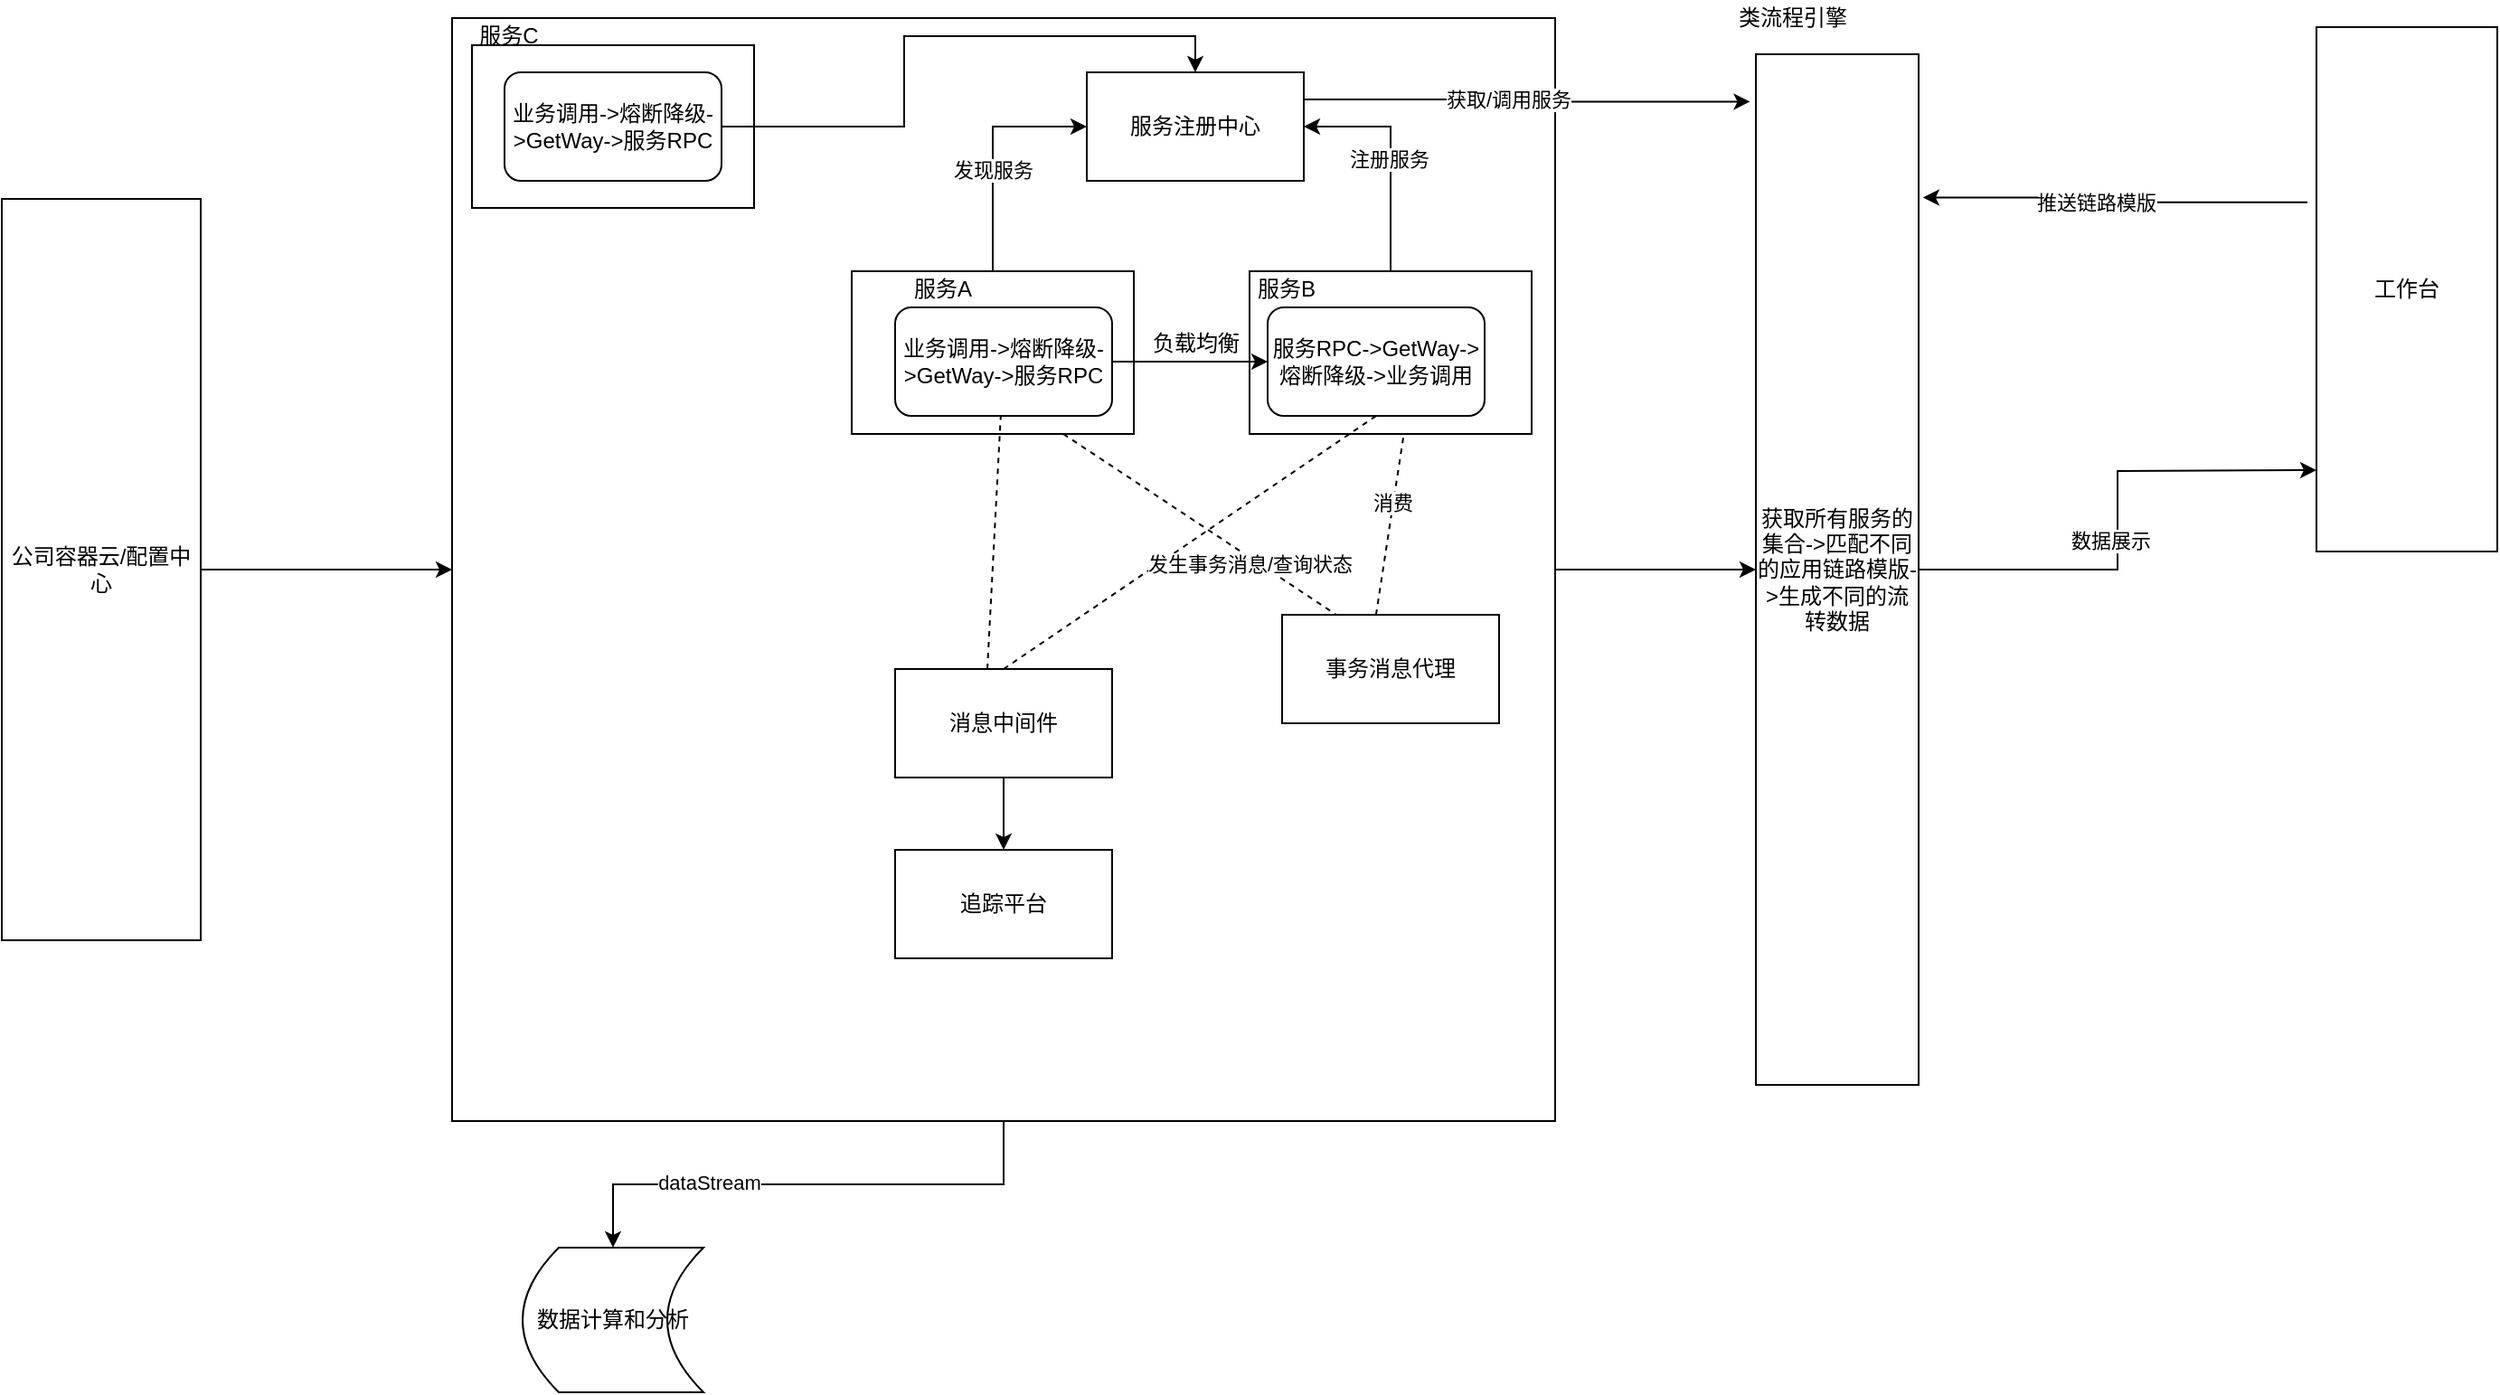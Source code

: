 <mxfile version="17.2.1" type="github">
  <diagram id="00MtoVXjWd5d-frnvjrM" name="Page-1">
    <mxGraphModel dx="2253" dy="794" grid="1" gridSize="10" guides="1" tooltips="1" connect="1" arrows="1" fold="1" page="1" pageScale="1" pageWidth="827" pageHeight="1169" math="0" shadow="0">
      <root>
        <mxCell id="0" />
        <mxCell id="1" parent="0" />
        <mxCell id="vpJ0kvzyL-LAIBEurBCN-63" style="edgeStyle=orthogonalEdgeStyle;rounded=0;orthogonalLoop=1;jettySize=auto;html=1;" edge="1" parent="1" source="vpJ0kvzyL-LAIBEurBCN-57" target="vpJ0kvzyL-LAIBEurBCN-61">
          <mxGeometry relative="1" as="geometry" />
        </mxCell>
        <mxCell id="vpJ0kvzyL-LAIBEurBCN-64" value="dataStream" style="edgeLabel;html=1;align=center;verticalAlign=middle;resizable=0;points=[];" vertex="1" connectable="0" parent="vpJ0kvzyL-LAIBEurBCN-63">
          <mxGeometry x="0.384" y="-1" relative="1" as="geometry">
            <mxPoint as="offset" />
          </mxGeometry>
        </mxCell>
        <mxCell id="vpJ0kvzyL-LAIBEurBCN-70" value="" style="edgeStyle=orthogonalEdgeStyle;rounded=0;orthogonalLoop=1;jettySize=auto;html=1;" edge="1" parent="1" source="vpJ0kvzyL-LAIBEurBCN-57" target="vpJ0kvzyL-LAIBEurBCN-37">
          <mxGeometry relative="1" as="geometry" />
        </mxCell>
        <mxCell id="vpJ0kvzyL-LAIBEurBCN-57" value="" style="whiteSpace=wrap;html=1;aspect=fixed;" vertex="1" parent="1">
          <mxGeometry x="49" y="10" width="610" height="610" as="geometry" />
        </mxCell>
        <mxCell id="vpJ0kvzyL-LAIBEurBCN-18" style="edgeStyle=orthogonalEdgeStyle;rounded=0;orthogonalLoop=1;jettySize=auto;html=1;entryX=1;entryY=0.5;entryDx=0;entryDy=0;" edge="1" parent="1" source="vpJ0kvzyL-LAIBEurBCN-10" target="vpJ0kvzyL-LAIBEurBCN-15">
          <mxGeometry relative="1" as="geometry" />
        </mxCell>
        <mxCell id="vpJ0kvzyL-LAIBEurBCN-19" value="注册服务" style="edgeLabel;html=1;align=center;verticalAlign=middle;resizable=0;points=[];" vertex="1" connectable="0" parent="vpJ0kvzyL-LAIBEurBCN-18">
          <mxGeometry x="-0.031" y="1" relative="1" as="geometry">
            <mxPoint as="offset" />
          </mxGeometry>
        </mxCell>
        <mxCell id="vpJ0kvzyL-LAIBEurBCN-10" value="" style="rounded=0;whiteSpace=wrap;html=1;" vertex="1" parent="1">
          <mxGeometry x="490" y="150" width="156" height="90" as="geometry" />
        </mxCell>
        <mxCell id="vpJ0kvzyL-LAIBEurBCN-16" style="edgeStyle=orthogonalEdgeStyle;rounded=0;orthogonalLoop=1;jettySize=auto;html=1;entryX=0;entryY=0.5;entryDx=0;entryDy=0;" edge="1" parent="1" source="vpJ0kvzyL-LAIBEurBCN-9" target="vpJ0kvzyL-LAIBEurBCN-15">
          <mxGeometry relative="1" as="geometry" />
        </mxCell>
        <mxCell id="vpJ0kvzyL-LAIBEurBCN-17" value="发现服务" style="edgeLabel;html=1;align=center;verticalAlign=middle;resizable=0;points=[];" vertex="1" connectable="0" parent="vpJ0kvzyL-LAIBEurBCN-16">
          <mxGeometry x="-0.151" relative="1" as="geometry">
            <mxPoint as="offset" />
          </mxGeometry>
        </mxCell>
        <mxCell id="vpJ0kvzyL-LAIBEurBCN-9" value="" style="rounded=0;whiteSpace=wrap;html=1;" vertex="1" parent="1">
          <mxGeometry x="270" y="150" width="156" height="90" as="geometry" />
        </mxCell>
        <mxCell id="vpJ0kvzyL-LAIBEurBCN-13" style="edgeStyle=orthogonalEdgeStyle;rounded=0;orthogonalLoop=1;jettySize=auto;html=1;exitX=1;exitY=0.5;exitDx=0;exitDy=0;entryX=0;entryY=0.5;entryDx=0;entryDy=0;" edge="1" parent="1" source="vpJ0kvzyL-LAIBEurBCN-3" target="vpJ0kvzyL-LAIBEurBCN-6">
          <mxGeometry relative="1" as="geometry" />
        </mxCell>
        <mxCell id="vpJ0kvzyL-LAIBEurBCN-3" value="业务调用-&amp;gt;熔断降级-&amp;gt;GetWay-&amp;gt;服务RPC" style="rounded=1;whiteSpace=wrap;html=1;" vertex="1" parent="1">
          <mxGeometry x="294" y="170" width="120" height="60" as="geometry" />
        </mxCell>
        <mxCell id="vpJ0kvzyL-LAIBEurBCN-6" value="服务RPC-&amp;gt;GetWay-&amp;gt;熔断降级-&amp;gt;业务调用" style="rounded=1;whiteSpace=wrap;html=1;" vertex="1" parent="1">
          <mxGeometry x="500" y="170" width="120" height="60" as="geometry" />
        </mxCell>
        <mxCell id="vpJ0kvzyL-LAIBEurBCN-7" value="服务A" style="text;html=1;align=center;verticalAlign=middle;resizable=0;points=[];autosize=1;strokeColor=none;fillColor=none;" vertex="1" parent="1">
          <mxGeometry x="295" y="150" width="50" height="20" as="geometry" />
        </mxCell>
        <mxCell id="vpJ0kvzyL-LAIBEurBCN-8" value="服务B" style="text;html=1;align=center;verticalAlign=middle;resizable=0;points=[];autosize=1;strokeColor=none;fillColor=none;" vertex="1" parent="1">
          <mxGeometry x="485" y="150" width="50" height="20" as="geometry" />
        </mxCell>
        <mxCell id="vpJ0kvzyL-LAIBEurBCN-14" value="负载均衡" style="text;html=1;align=center;verticalAlign=middle;resizable=0;points=[];autosize=1;strokeColor=none;fillColor=none;" vertex="1" parent="1">
          <mxGeometry x="430" y="180" width="60" height="20" as="geometry" />
        </mxCell>
        <mxCell id="vpJ0kvzyL-LAIBEurBCN-42" style="edgeStyle=orthogonalEdgeStyle;rounded=0;orthogonalLoop=1;jettySize=auto;html=1;exitX=1;exitY=0.25;exitDx=0;exitDy=0;entryX=-0.036;entryY=0.046;entryDx=0;entryDy=0;entryPerimeter=0;" edge="1" parent="1" source="vpJ0kvzyL-LAIBEurBCN-15" target="vpJ0kvzyL-LAIBEurBCN-37">
          <mxGeometry relative="1" as="geometry" />
        </mxCell>
        <mxCell id="vpJ0kvzyL-LAIBEurBCN-43" value="获取/调用服务" style="edgeLabel;html=1;align=center;verticalAlign=middle;resizable=0;points=[];" vertex="1" connectable="0" parent="vpJ0kvzyL-LAIBEurBCN-42">
          <mxGeometry x="-0.093" relative="1" as="geometry">
            <mxPoint as="offset" />
          </mxGeometry>
        </mxCell>
        <mxCell id="vpJ0kvzyL-LAIBEurBCN-15" value="服务注册中心" style="rounded=0;whiteSpace=wrap;html=1;" vertex="1" parent="1">
          <mxGeometry x="400" y="40" width="120" height="60" as="geometry" />
        </mxCell>
        <mxCell id="vpJ0kvzyL-LAIBEurBCN-22" style="edgeStyle=orthogonalEdgeStyle;rounded=0;orthogonalLoop=1;jettySize=auto;html=1;" edge="1" parent="1" source="vpJ0kvzyL-LAIBEurBCN-21" target="vpJ0kvzyL-LAIBEurBCN-23">
          <mxGeometry relative="1" as="geometry">
            <mxPoint x="425" y="430" as="targetPoint" />
          </mxGeometry>
        </mxCell>
        <mxCell id="vpJ0kvzyL-LAIBEurBCN-21" value="消息中间件" style="rounded=0;whiteSpace=wrap;html=1;" vertex="1" parent="1">
          <mxGeometry x="294" y="370" width="120" height="60" as="geometry" />
        </mxCell>
        <mxCell id="vpJ0kvzyL-LAIBEurBCN-23" value="追踪平台" style="rounded=0;whiteSpace=wrap;html=1;" vertex="1" parent="1">
          <mxGeometry x="294" y="470" width="120" height="60" as="geometry" />
        </mxCell>
        <mxCell id="vpJ0kvzyL-LAIBEurBCN-26" value="事务消息代理" style="rounded=0;whiteSpace=wrap;html=1;" vertex="1" parent="1">
          <mxGeometry x="508" y="340" width="120" height="60" as="geometry" />
        </mxCell>
        <mxCell id="vpJ0kvzyL-LAIBEurBCN-29" value="" style="endArrow=none;dashed=1;html=1;rounded=0;exitX=0.425;exitY=0;exitDx=0;exitDy=0;exitPerimeter=0;" edge="1" parent="1" source="vpJ0kvzyL-LAIBEurBCN-21" target="vpJ0kvzyL-LAIBEurBCN-3">
          <mxGeometry width="50" height="50" relative="1" as="geometry">
            <mxPoint x="480" y="320" as="sourcePoint" />
            <mxPoint x="530" y="270" as="targetPoint" />
          </mxGeometry>
        </mxCell>
        <mxCell id="vpJ0kvzyL-LAIBEurBCN-31" value="" style="endArrow=none;dashed=1;html=1;rounded=0;entryX=0.5;entryY=1;entryDx=0;entryDy=0;exitX=0.5;exitY=0;exitDx=0;exitDy=0;" edge="1" parent="1" source="vpJ0kvzyL-LAIBEurBCN-21" target="vpJ0kvzyL-LAIBEurBCN-6">
          <mxGeometry width="50" height="50" relative="1" as="geometry">
            <mxPoint x="480" y="320" as="sourcePoint" />
            <mxPoint x="530" y="270" as="targetPoint" />
          </mxGeometry>
        </mxCell>
        <mxCell id="vpJ0kvzyL-LAIBEurBCN-33" value="" style="endArrow=none;dashed=1;html=1;rounded=0;exitX=0.75;exitY=1;exitDx=0;exitDy=0;entryX=0.25;entryY=0;entryDx=0;entryDy=0;" edge="1" parent="1" source="vpJ0kvzyL-LAIBEurBCN-9" target="vpJ0kvzyL-LAIBEurBCN-26">
          <mxGeometry width="50" height="50" relative="1" as="geometry">
            <mxPoint x="480" y="320" as="sourcePoint" />
            <mxPoint x="530" y="270" as="targetPoint" />
          </mxGeometry>
        </mxCell>
        <mxCell id="vpJ0kvzyL-LAIBEurBCN-35" value="发生事务消息/查询状态" style="edgeLabel;html=1;align=center;verticalAlign=middle;resizable=0;points=[];" vertex="1" connectable="0" parent="vpJ0kvzyL-LAIBEurBCN-33">
          <mxGeometry x="0.387" y="-3" relative="1" as="geometry">
            <mxPoint as="offset" />
          </mxGeometry>
        </mxCell>
        <mxCell id="vpJ0kvzyL-LAIBEurBCN-34" value="" style="endArrow=none;dashed=1;html=1;rounded=0;entryX=0.545;entryY=1.022;entryDx=0;entryDy=0;entryPerimeter=0;exitX=0.433;exitY=0;exitDx=0;exitDy=0;exitPerimeter=0;" edge="1" parent="1" source="vpJ0kvzyL-LAIBEurBCN-26" target="vpJ0kvzyL-LAIBEurBCN-10">
          <mxGeometry width="50" height="50" relative="1" as="geometry">
            <mxPoint x="560" y="330" as="sourcePoint" />
            <mxPoint x="530" y="270" as="targetPoint" />
          </mxGeometry>
        </mxCell>
        <mxCell id="vpJ0kvzyL-LAIBEurBCN-36" value="消费" style="edgeLabel;html=1;align=center;verticalAlign=middle;resizable=0;points=[];" vertex="1" connectable="0" parent="vpJ0kvzyL-LAIBEurBCN-34">
          <mxGeometry x="0.264" relative="1" as="geometry">
            <mxPoint x="-1" as="offset" />
          </mxGeometry>
        </mxCell>
        <mxCell id="vpJ0kvzyL-LAIBEurBCN-53" style="edgeStyle=orthogonalEdgeStyle;rounded=0;orthogonalLoop=1;jettySize=auto;html=1;entryX=0;entryY=0.78;entryDx=0;entryDy=0;entryPerimeter=0;" edge="1" parent="1" source="vpJ0kvzyL-LAIBEurBCN-37">
          <mxGeometry relative="1" as="geometry">
            <mxPoint x="1080" y="260" as="targetPoint" />
          </mxGeometry>
        </mxCell>
        <mxCell id="vpJ0kvzyL-LAIBEurBCN-54" value="数据展示" style="edgeLabel;html=1;align=center;verticalAlign=middle;resizable=0;points=[];" vertex="1" connectable="0" parent="vpJ0kvzyL-LAIBEurBCN-53">
          <mxGeometry x="-0.08" y="4" relative="1" as="geometry">
            <mxPoint as="offset" />
          </mxGeometry>
        </mxCell>
        <mxCell id="vpJ0kvzyL-LAIBEurBCN-37" value="获取所有服务的集合-&amp;gt;匹配不同的应用链路模版-&amp;gt;生成不同的流转数据" style="rounded=0;whiteSpace=wrap;html=1;" vertex="1" parent="1">
          <mxGeometry x="770" y="30" width="90" height="570" as="geometry" />
        </mxCell>
        <mxCell id="vpJ0kvzyL-LAIBEurBCN-38" value="" style="rounded=0;whiteSpace=wrap;html=1;" vertex="1" parent="1">
          <mxGeometry x="60" y="25" width="156" height="90" as="geometry" />
        </mxCell>
        <mxCell id="vpJ0kvzyL-LAIBEurBCN-40" style="edgeStyle=orthogonalEdgeStyle;rounded=0;orthogonalLoop=1;jettySize=auto;html=1;entryX=0.5;entryY=0;entryDx=0;entryDy=0;" edge="1" parent="1" source="vpJ0kvzyL-LAIBEurBCN-39" target="vpJ0kvzyL-LAIBEurBCN-15">
          <mxGeometry relative="1" as="geometry" />
        </mxCell>
        <mxCell id="vpJ0kvzyL-LAIBEurBCN-39" value="业务调用-&amp;gt;熔断降级-&amp;gt;GetWay-&amp;gt;服务RPC" style="rounded=1;whiteSpace=wrap;html=1;" vertex="1" parent="1">
          <mxGeometry x="78" y="40" width="120" height="60" as="geometry" />
        </mxCell>
        <mxCell id="vpJ0kvzyL-LAIBEurBCN-41" value="服务C" style="text;html=1;align=center;verticalAlign=middle;resizable=0;points=[];autosize=1;strokeColor=none;fillColor=none;" vertex="1" parent="1">
          <mxGeometry x="55" y="10" width="50" height="20" as="geometry" />
        </mxCell>
        <mxCell id="vpJ0kvzyL-LAIBEurBCN-45" value="类流程引擎" style="text;html=1;align=center;verticalAlign=middle;resizable=0;points=[];autosize=1;strokeColor=none;fillColor=none;" vertex="1" parent="1">
          <mxGeometry x="750" width="80" height="20" as="geometry" />
        </mxCell>
        <mxCell id="vpJ0kvzyL-LAIBEurBCN-51" style="edgeStyle=orthogonalEdgeStyle;rounded=0;orthogonalLoop=1;jettySize=auto;html=1;entryX=1.027;entryY=0.139;entryDx=0;entryDy=0;entryPerimeter=0;exitX=-0.05;exitY=0.334;exitDx=0;exitDy=0;exitPerimeter=0;" edge="1" parent="1" source="vpJ0kvzyL-LAIBEurBCN-46" target="vpJ0kvzyL-LAIBEurBCN-37">
          <mxGeometry relative="1" as="geometry">
            <mxPoint x="1162" y="90" as="targetPoint" />
          </mxGeometry>
        </mxCell>
        <mxCell id="vpJ0kvzyL-LAIBEurBCN-52" value="推送链路模版" style="edgeLabel;html=1;align=center;verticalAlign=middle;resizable=0;points=[];" vertex="1" connectable="0" parent="vpJ0kvzyL-LAIBEurBCN-51">
          <mxGeometry x="0.123" y="3" relative="1" as="geometry">
            <mxPoint x="1" as="offset" />
          </mxGeometry>
        </mxCell>
        <mxCell id="vpJ0kvzyL-LAIBEurBCN-46" value="工作台" style="rounded=0;whiteSpace=wrap;html=1;" vertex="1" parent="1">
          <mxGeometry x="1080" y="15" width="100" height="290" as="geometry" />
        </mxCell>
        <mxCell id="vpJ0kvzyL-LAIBEurBCN-56" style="edgeStyle=orthogonalEdgeStyle;rounded=0;orthogonalLoop=1;jettySize=auto;html=1;" edge="1" parent="1" source="vpJ0kvzyL-LAIBEurBCN-55" target="vpJ0kvzyL-LAIBEurBCN-57">
          <mxGeometry relative="1" as="geometry">
            <mxPoint x="20" y="230" as="targetPoint" />
          </mxGeometry>
        </mxCell>
        <mxCell id="vpJ0kvzyL-LAIBEurBCN-55" value="公司容器云/配置中心" style="rounded=0;whiteSpace=wrap;html=1;" vertex="1" parent="1">
          <mxGeometry x="-200" y="110" width="110" height="410" as="geometry" />
        </mxCell>
        <mxCell id="vpJ0kvzyL-LAIBEurBCN-61" value="数据计算和分析" style="shape=dataStorage;whiteSpace=wrap;html=1;fixedSize=1;" vertex="1" parent="1">
          <mxGeometry x="88" y="690" width="100" height="80" as="geometry" />
        </mxCell>
      </root>
    </mxGraphModel>
  </diagram>
</mxfile>
